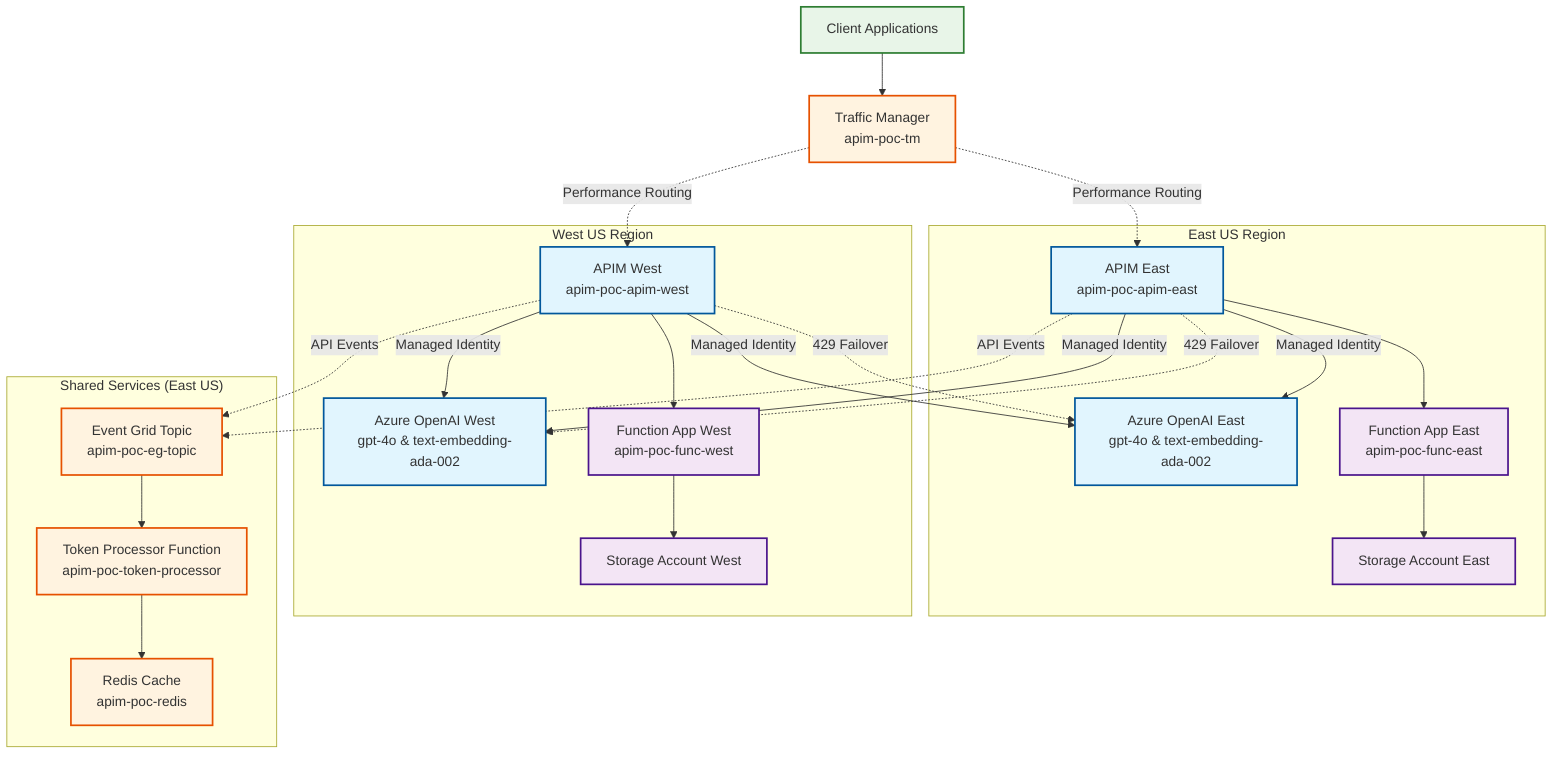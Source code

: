 graph TB
    %% Client Layer
    Client[Client Applications]
    
    %% Traffic Management Layer
    TM[Traffic Manager<br/>apim-poc-tm]
    
    %% API Management Layer
    subgraph "East US Region"
        APIM_E[APIM East<br/>apim-poc-apim-east]
        AOAI_E[Azure OpenAI East<br/>gpt-4o & text-embedding-ada-002]
        FUNC_E[Function App East<br/>apim-poc-func-east]
        STORAGE_E[Storage Account East]
    end
    
    subgraph "West US Region"
        APIM_W[APIM West<br/>apim-poc-apim-west]
        AOAI_W[Azure OpenAI West<br/>gpt-4o & text-embedding-ada-002]
        FUNC_W[Function App West<br/>apim-poc-func-west]
        STORAGE_W[Storage Account West]
    end
    
    %% Shared Services Layer
    subgraph "Shared Services (East US)"
        EG[Event Grid Topic<br/>apim-poc-eg-topic]
        REDIS[Redis Cache<br/>apim-poc-redis]
        TOKEN_FUNC[Token Processor Function<br/>apim-poc-token-processor]
    end
    
    %% Connections
    Client --> TM
    TM -.->|Performance Routing| APIM_E
    TM -.->|Performance Routing| APIM_W
    
    %% Regional Connections
    APIM_E -->|Managed Identity| AOAI_E
    APIM_E -->|Managed Identity| AOAI_W
    APIM_E --> FUNC_E
    FUNC_E --> STORAGE_E
    
    APIM_W -->|Managed Identity| AOAI_W
    APIM_W -->|Managed Identity| AOAI_E
    APIM_W --> FUNC_W
    FUNC_W --> STORAGE_W
    
    %% Event Flow
    APIM_E -.->|API Events| EG
    APIM_W -.->|API Events| EG
    EG --> TOKEN_FUNC
    TOKEN_FUNC --> REDIS
    
    %% Failover Connections (429 handling)
    APIM_E -.->|429 Failover| AOAI_W
    APIM_W -.->|429 Failover| AOAI_E
    
    %% Styling
    classDef primary fill:#e1f5fe,stroke:#01579b,stroke-width:2px
    classDef secondary fill:#f3e5f5,stroke:#4a148c,stroke-width:2px
    classDef shared fill:#fff3e0,stroke:#e65100,stroke-width:2px
    classDef client fill:#e8f5e8,stroke:#2e7d32,stroke-width:2px
    
    class APIM_E,APIM_W,AOAI_E,AOAI_W primary
    class FUNC_E,FUNC_W,STORAGE_E,STORAGE_W secondary
    class EG,REDIS,TOKEN_FUNC,TM shared
    class Client client